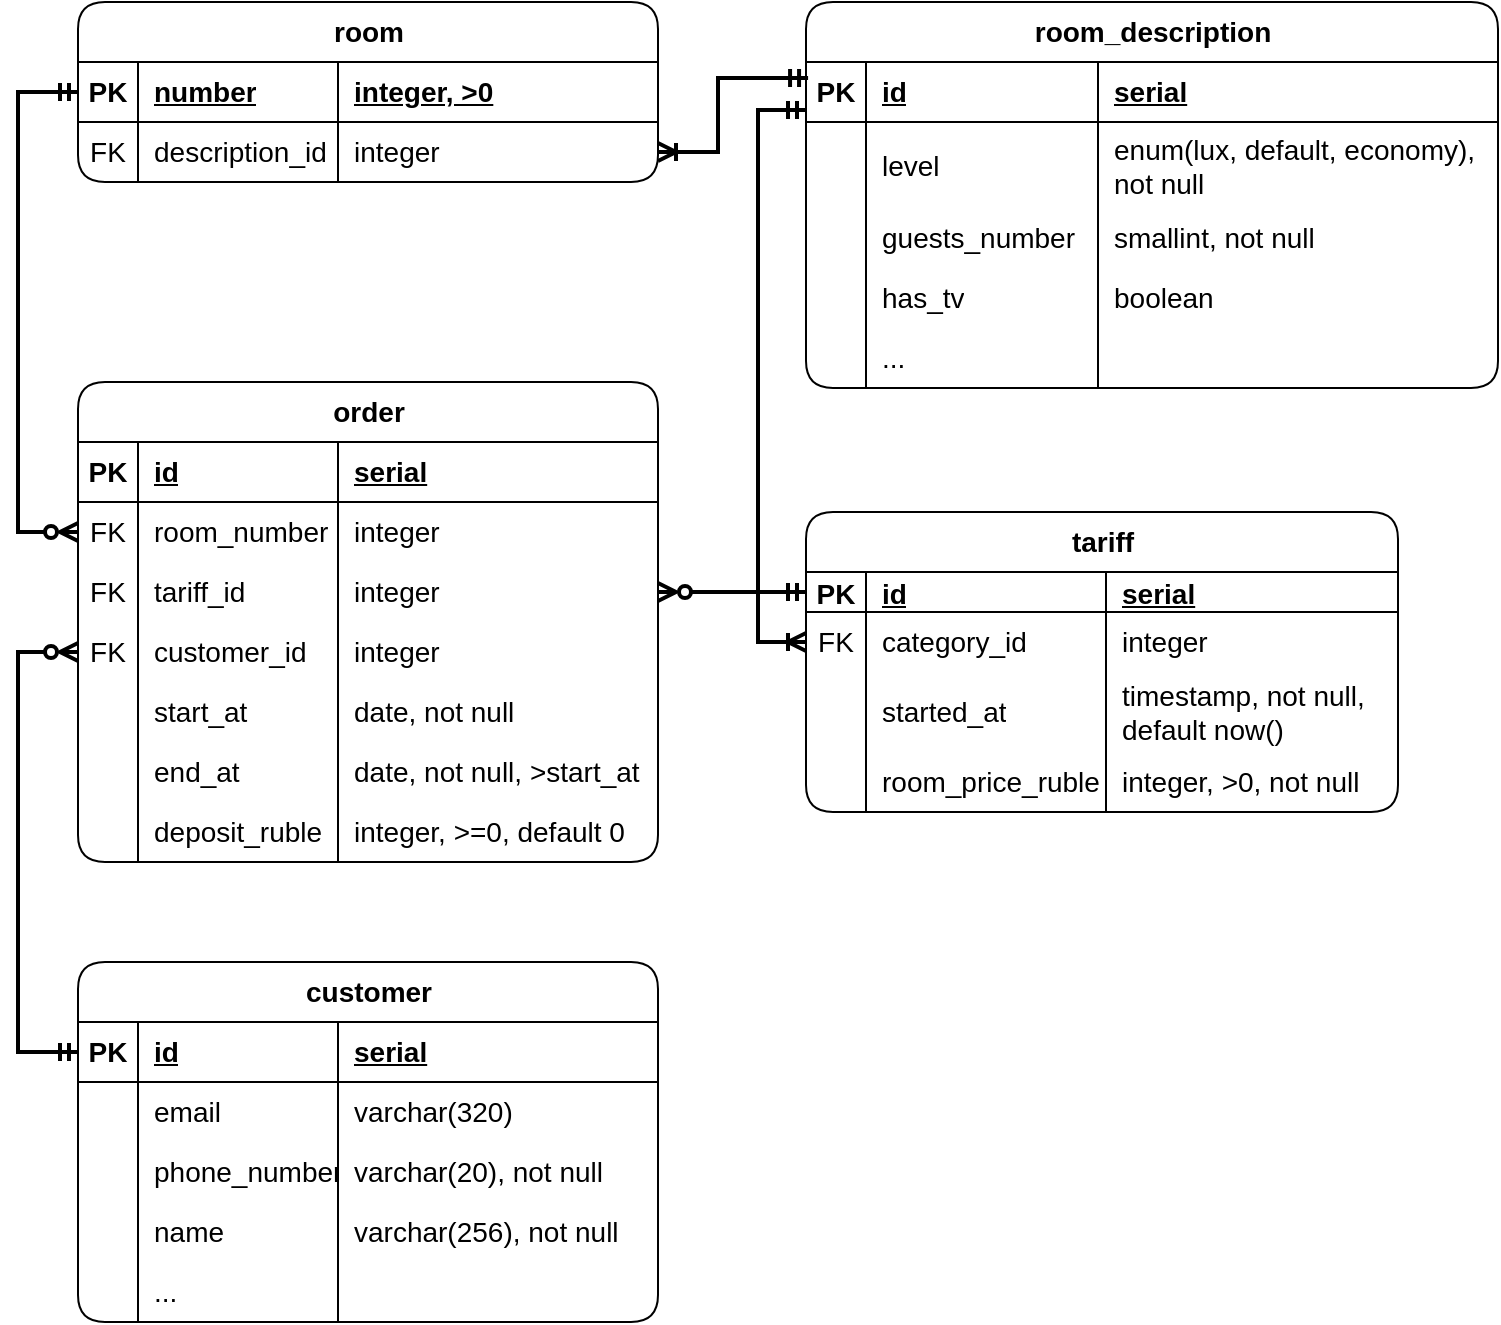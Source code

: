 <mxfile version="21.2.3" type="device">
  <diagram name="Page-1" id="2YBvvXClWsGukQMizWep">
    <mxGraphModel dx="1360" dy="791" grid="1" gridSize="10" guides="1" tooltips="1" connect="1" arrows="1" fold="1" page="1" pageScale="1" pageWidth="827" pageHeight="1169" math="0" shadow="0">
      <root>
        <mxCell id="0" />
        <mxCell id="1" parent="0" />
        <mxCell id="B-NrYDjd549KgPijszgS-21" value="room" style="shape=table;startSize=30;container=1;collapsible=1;childLayout=tableLayout;fixedRows=1;rowLines=0;fontStyle=1;align=center;resizeLast=1;html=1;rounded=1;fontSize=14;" parent="1" vertex="1">
          <mxGeometry x="50" y="27" width="290" height="90" as="geometry" />
        </mxCell>
        <mxCell id="B-NrYDjd549KgPijszgS-22" value="" style="shape=tableRow;horizontal=0;startSize=0;swimlaneHead=0;swimlaneBody=0;fillColor=none;collapsible=0;dropTarget=0;points=[[0,0.5],[1,0.5]];portConstraint=eastwest;top=0;left=0;right=0;bottom=1;fontSize=14;" parent="B-NrYDjd549KgPijszgS-21" vertex="1">
          <mxGeometry y="30" width="290" height="30" as="geometry" />
        </mxCell>
        <mxCell id="B-NrYDjd549KgPijszgS-23" value="PK" style="shape=partialRectangle;connectable=0;fillColor=none;top=0;left=0;bottom=0;right=0;fontStyle=1;overflow=hidden;whiteSpace=wrap;html=1;fontSize=14;" parent="B-NrYDjd549KgPijszgS-22" vertex="1">
          <mxGeometry width="30" height="30" as="geometry">
            <mxRectangle width="30" height="30" as="alternateBounds" />
          </mxGeometry>
        </mxCell>
        <mxCell id="B-NrYDjd549KgPijszgS-24" value="number" style="shape=partialRectangle;connectable=0;fillColor=none;top=0;left=0;bottom=0;right=0;align=left;spacingLeft=6;fontStyle=5;overflow=hidden;whiteSpace=wrap;html=1;fontSize=14;" parent="B-NrYDjd549KgPijszgS-22" vertex="1">
          <mxGeometry x="30" width="100" height="30" as="geometry">
            <mxRectangle width="100" height="30" as="alternateBounds" />
          </mxGeometry>
        </mxCell>
        <mxCell id="B-NrYDjd549KgPijszgS-34" value="integer, &amp;gt;0" style="shape=partialRectangle;connectable=0;fillColor=none;top=0;left=0;bottom=0;right=0;align=left;spacingLeft=6;fontStyle=5;overflow=hidden;whiteSpace=wrap;html=1;fontSize=14;" parent="B-NrYDjd549KgPijszgS-22" vertex="1">
          <mxGeometry x="130" width="160" height="30" as="geometry">
            <mxRectangle width="160" height="30" as="alternateBounds" />
          </mxGeometry>
        </mxCell>
        <mxCell id="B-NrYDjd549KgPijszgS-25" value="" style="shape=tableRow;horizontal=0;startSize=0;swimlaneHead=0;swimlaneBody=0;fillColor=none;collapsible=0;dropTarget=0;points=[[0,0.5],[1,0.5]];portConstraint=eastwest;top=0;left=0;right=0;bottom=0;fontSize=14;" parent="B-NrYDjd549KgPijszgS-21" vertex="1">
          <mxGeometry y="60" width="290" height="30" as="geometry" />
        </mxCell>
        <mxCell id="B-NrYDjd549KgPijszgS-26" value="FK" style="shape=partialRectangle;connectable=0;fillColor=none;top=0;left=0;bottom=0;right=0;editable=1;overflow=hidden;whiteSpace=wrap;html=1;fontSize=14;" parent="B-NrYDjd549KgPijszgS-25" vertex="1">
          <mxGeometry width="30" height="30" as="geometry">
            <mxRectangle width="30" height="30" as="alternateBounds" />
          </mxGeometry>
        </mxCell>
        <mxCell id="B-NrYDjd549KgPijszgS-27" value="description_id" style="shape=partialRectangle;connectable=0;fillColor=none;top=0;left=0;bottom=0;right=0;align=left;spacingLeft=6;overflow=hidden;whiteSpace=wrap;html=1;fontSize=14;" parent="B-NrYDjd549KgPijszgS-25" vertex="1">
          <mxGeometry x="30" width="100" height="30" as="geometry">
            <mxRectangle width="100" height="30" as="alternateBounds" />
          </mxGeometry>
        </mxCell>
        <mxCell id="B-NrYDjd549KgPijszgS-35" value="integer" style="shape=partialRectangle;connectable=0;fillColor=none;top=0;left=0;bottom=0;right=0;align=left;spacingLeft=6;overflow=hidden;whiteSpace=wrap;html=1;fontSize=14;" parent="B-NrYDjd549KgPijszgS-25" vertex="1">
          <mxGeometry x="130" width="160" height="30" as="geometry">
            <mxRectangle width="160" height="30" as="alternateBounds" />
          </mxGeometry>
        </mxCell>
        <mxCell id="B-NrYDjd549KgPijszgS-38" value="room_description" style="shape=table;startSize=30;container=1;collapsible=1;childLayout=tableLayout;fixedRows=1;rowLines=0;fontStyle=1;align=center;resizeLast=1;html=1;rounded=1;fontSize=14;" parent="1" vertex="1">
          <mxGeometry x="414" y="27" width="346" height="193" as="geometry" />
        </mxCell>
        <mxCell id="B-NrYDjd549KgPijszgS-39" value="" style="shape=tableRow;horizontal=0;startSize=0;swimlaneHead=0;swimlaneBody=0;fillColor=none;collapsible=0;dropTarget=0;points=[[0,0.5],[1,0.5]];portConstraint=eastwest;top=0;left=0;right=0;bottom=1;fontSize=14;" parent="B-NrYDjd549KgPijszgS-38" vertex="1">
          <mxGeometry y="30" width="346" height="30" as="geometry" />
        </mxCell>
        <mxCell id="B-NrYDjd549KgPijszgS-40" value="PK" style="shape=partialRectangle;connectable=0;fillColor=none;top=0;left=0;bottom=0;right=0;fontStyle=1;overflow=hidden;whiteSpace=wrap;html=1;fontSize=14;" parent="B-NrYDjd549KgPijszgS-39" vertex="1">
          <mxGeometry width="30" height="30" as="geometry">
            <mxRectangle width="30" height="30" as="alternateBounds" />
          </mxGeometry>
        </mxCell>
        <mxCell id="B-NrYDjd549KgPijszgS-41" value="id" style="shape=partialRectangle;connectable=0;fillColor=none;top=0;left=0;bottom=0;right=0;align=left;spacingLeft=6;fontStyle=5;overflow=hidden;whiteSpace=wrap;html=1;fontSize=14;" parent="B-NrYDjd549KgPijszgS-39" vertex="1">
          <mxGeometry x="30" width="116" height="30" as="geometry">
            <mxRectangle width="116" height="30" as="alternateBounds" />
          </mxGeometry>
        </mxCell>
        <mxCell id="B-NrYDjd549KgPijszgS-42" value="serial" style="shape=partialRectangle;connectable=0;fillColor=none;top=0;left=0;bottom=0;right=0;align=left;spacingLeft=6;fontStyle=5;overflow=hidden;whiteSpace=wrap;html=1;fontSize=14;" parent="B-NrYDjd549KgPijszgS-39" vertex="1">
          <mxGeometry x="146" width="200" height="30" as="geometry">
            <mxRectangle width="200" height="30" as="alternateBounds" />
          </mxGeometry>
        </mxCell>
        <mxCell id="B-NrYDjd549KgPijszgS-43" value="" style="shape=tableRow;horizontal=0;startSize=0;swimlaneHead=0;swimlaneBody=0;fillColor=none;collapsible=0;dropTarget=0;points=[[0,0.5],[1,0.5]];portConstraint=eastwest;top=0;left=0;right=0;bottom=0;fontSize=14;" parent="B-NrYDjd549KgPijszgS-38" vertex="1">
          <mxGeometry y="60" width="346" height="43" as="geometry" />
        </mxCell>
        <mxCell id="B-NrYDjd549KgPijszgS-44" value="" style="shape=partialRectangle;connectable=0;fillColor=none;top=0;left=0;bottom=0;right=0;editable=1;overflow=hidden;whiteSpace=wrap;html=1;fontSize=14;" parent="B-NrYDjd549KgPijszgS-43" vertex="1">
          <mxGeometry width="30" height="43" as="geometry">
            <mxRectangle width="30" height="43" as="alternateBounds" />
          </mxGeometry>
        </mxCell>
        <mxCell id="B-NrYDjd549KgPijszgS-45" value="level" style="shape=partialRectangle;connectable=0;fillColor=none;top=0;left=0;bottom=0;right=0;align=left;spacingLeft=6;overflow=hidden;whiteSpace=wrap;html=1;fontSize=14;" parent="B-NrYDjd549KgPijszgS-43" vertex="1">
          <mxGeometry x="30" width="116" height="43" as="geometry">
            <mxRectangle width="116" height="43" as="alternateBounds" />
          </mxGeometry>
        </mxCell>
        <mxCell id="B-NrYDjd549KgPijszgS-46" value="enum(lux, default, economy), &lt;br&gt;not null" style="shape=partialRectangle;connectable=0;fillColor=none;top=0;left=0;bottom=0;right=0;align=left;spacingLeft=6;overflow=hidden;whiteSpace=wrap;html=1;fontSize=14;" parent="B-NrYDjd549KgPijszgS-43" vertex="1">
          <mxGeometry x="146" width="200" height="43" as="geometry">
            <mxRectangle width="200" height="43" as="alternateBounds" />
          </mxGeometry>
        </mxCell>
        <mxCell id="B-NrYDjd549KgPijszgS-47" value="" style="shape=tableRow;horizontal=0;startSize=0;swimlaneHead=0;swimlaneBody=0;fillColor=none;collapsible=0;dropTarget=0;points=[[0,0.5],[1,0.5]];portConstraint=eastwest;top=0;left=0;right=0;bottom=0;fontSize=14;" parent="B-NrYDjd549KgPijszgS-38" vertex="1">
          <mxGeometry y="103" width="346" height="30" as="geometry" />
        </mxCell>
        <mxCell id="B-NrYDjd549KgPijszgS-48" value="" style="shape=partialRectangle;connectable=0;fillColor=none;top=0;left=0;bottom=0;right=0;editable=1;overflow=hidden;whiteSpace=wrap;html=1;fontSize=14;" parent="B-NrYDjd549KgPijszgS-47" vertex="1">
          <mxGeometry width="30" height="30" as="geometry">
            <mxRectangle width="30" height="30" as="alternateBounds" />
          </mxGeometry>
        </mxCell>
        <mxCell id="B-NrYDjd549KgPijszgS-49" value="guests_number" style="shape=partialRectangle;connectable=0;fillColor=none;top=0;left=0;bottom=0;right=0;align=left;spacingLeft=6;overflow=hidden;whiteSpace=wrap;html=1;fontSize=14;" parent="B-NrYDjd549KgPijszgS-47" vertex="1">
          <mxGeometry x="30" width="116" height="30" as="geometry">
            <mxRectangle width="116" height="30" as="alternateBounds" />
          </mxGeometry>
        </mxCell>
        <mxCell id="B-NrYDjd549KgPijszgS-50" value="smallint, not null" style="shape=partialRectangle;connectable=0;fillColor=none;top=0;left=0;bottom=0;right=0;align=left;spacingLeft=6;overflow=hidden;whiteSpace=wrap;html=1;fontSize=14;" parent="B-NrYDjd549KgPijszgS-47" vertex="1">
          <mxGeometry x="146" width="200" height="30" as="geometry">
            <mxRectangle width="200" height="30" as="alternateBounds" />
          </mxGeometry>
        </mxCell>
        <mxCell id="B-NrYDjd549KgPijszgS-128" style="shape=tableRow;horizontal=0;startSize=0;swimlaneHead=0;swimlaneBody=0;fillColor=none;collapsible=0;dropTarget=0;points=[[0,0.5],[1,0.5]];portConstraint=eastwest;top=0;left=0;right=0;bottom=0;fontSize=14;" parent="B-NrYDjd549KgPijszgS-38" vertex="1">
          <mxGeometry y="133" width="346" height="30" as="geometry" />
        </mxCell>
        <mxCell id="B-NrYDjd549KgPijszgS-129" style="shape=partialRectangle;connectable=0;fillColor=none;top=0;left=0;bottom=0;right=0;editable=1;overflow=hidden;whiteSpace=wrap;html=1;fontSize=14;" parent="B-NrYDjd549KgPijszgS-128" vertex="1">
          <mxGeometry width="30" height="30" as="geometry">
            <mxRectangle width="30" height="30" as="alternateBounds" />
          </mxGeometry>
        </mxCell>
        <mxCell id="B-NrYDjd549KgPijszgS-130" value="has_tv" style="shape=partialRectangle;connectable=0;fillColor=none;top=0;left=0;bottom=0;right=0;align=left;spacingLeft=6;overflow=hidden;whiteSpace=wrap;html=1;fontSize=14;" parent="B-NrYDjd549KgPijszgS-128" vertex="1">
          <mxGeometry x="30" width="116" height="30" as="geometry">
            <mxRectangle width="116" height="30" as="alternateBounds" />
          </mxGeometry>
        </mxCell>
        <mxCell id="B-NrYDjd549KgPijszgS-131" value="boolean" style="shape=partialRectangle;connectable=0;fillColor=none;top=0;left=0;bottom=0;right=0;align=left;spacingLeft=6;overflow=hidden;whiteSpace=wrap;html=1;fontSize=14;" parent="B-NrYDjd549KgPijszgS-128" vertex="1">
          <mxGeometry x="146" width="200" height="30" as="geometry">
            <mxRectangle width="200" height="30" as="alternateBounds" />
          </mxGeometry>
        </mxCell>
        <mxCell id="B-NrYDjd549KgPijszgS-136" style="shape=tableRow;horizontal=0;startSize=0;swimlaneHead=0;swimlaneBody=0;fillColor=none;collapsible=0;dropTarget=0;points=[[0,0.5],[1,0.5]];portConstraint=eastwest;top=0;left=0;right=0;bottom=0;fontSize=14;" parent="B-NrYDjd549KgPijszgS-38" vertex="1">
          <mxGeometry y="163" width="346" height="30" as="geometry" />
        </mxCell>
        <mxCell id="B-NrYDjd549KgPijszgS-137" style="shape=partialRectangle;connectable=0;fillColor=none;top=0;left=0;bottom=0;right=0;editable=1;overflow=hidden;whiteSpace=wrap;html=1;fontSize=14;" parent="B-NrYDjd549KgPijszgS-136" vertex="1">
          <mxGeometry width="30" height="30" as="geometry">
            <mxRectangle width="30" height="30" as="alternateBounds" />
          </mxGeometry>
        </mxCell>
        <mxCell id="B-NrYDjd549KgPijszgS-138" value="..." style="shape=partialRectangle;connectable=0;fillColor=none;top=0;left=0;bottom=0;right=0;align=left;spacingLeft=6;overflow=hidden;whiteSpace=wrap;html=1;fontSize=14;" parent="B-NrYDjd549KgPijszgS-136" vertex="1">
          <mxGeometry x="30" width="116" height="30" as="geometry">
            <mxRectangle width="116" height="30" as="alternateBounds" />
          </mxGeometry>
        </mxCell>
        <mxCell id="B-NrYDjd549KgPijszgS-139" style="shape=partialRectangle;connectable=0;fillColor=none;top=0;left=0;bottom=0;right=0;align=left;spacingLeft=6;overflow=hidden;whiteSpace=wrap;html=1;fontSize=14;" parent="B-NrYDjd549KgPijszgS-136" vertex="1">
          <mxGeometry x="146" width="200" height="30" as="geometry">
            <mxRectangle width="200" height="30" as="alternateBounds" />
          </mxGeometry>
        </mxCell>
        <mxCell id="B-NrYDjd549KgPijszgS-55" value="order" style="shape=table;startSize=30;container=1;collapsible=1;childLayout=tableLayout;fixedRows=1;rowLines=0;fontStyle=1;align=center;resizeLast=1;html=1;rounded=1;fontSize=14;" parent="1" vertex="1">
          <mxGeometry x="50" y="217" width="290" height="240" as="geometry" />
        </mxCell>
        <mxCell id="B-NrYDjd549KgPijszgS-56" value="" style="shape=tableRow;horizontal=0;startSize=0;swimlaneHead=0;swimlaneBody=0;fillColor=none;collapsible=0;dropTarget=0;points=[[0,0.5],[1,0.5]];portConstraint=eastwest;top=0;left=0;right=0;bottom=1;fontSize=14;" parent="B-NrYDjd549KgPijszgS-55" vertex="1">
          <mxGeometry y="30" width="290" height="30" as="geometry" />
        </mxCell>
        <mxCell id="B-NrYDjd549KgPijszgS-57" value="PK" style="shape=partialRectangle;connectable=0;fillColor=none;top=0;left=0;bottom=0;right=0;fontStyle=1;overflow=hidden;whiteSpace=wrap;html=1;fontSize=14;" parent="B-NrYDjd549KgPijszgS-56" vertex="1">
          <mxGeometry width="30" height="30" as="geometry">
            <mxRectangle width="30" height="30" as="alternateBounds" />
          </mxGeometry>
        </mxCell>
        <mxCell id="B-NrYDjd549KgPijszgS-58" value="id" style="shape=partialRectangle;connectable=0;fillColor=none;top=0;left=0;bottom=0;right=0;align=left;spacingLeft=6;fontStyle=5;overflow=hidden;whiteSpace=wrap;html=1;fontSize=14;" parent="B-NrYDjd549KgPijszgS-56" vertex="1">
          <mxGeometry x="30" width="100" height="30" as="geometry">
            <mxRectangle width="100" height="30" as="alternateBounds" />
          </mxGeometry>
        </mxCell>
        <mxCell id="B-NrYDjd549KgPijszgS-59" value="serial" style="shape=partialRectangle;connectable=0;fillColor=none;top=0;left=0;bottom=0;right=0;align=left;spacingLeft=6;fontStyle=5;overflow=hidden;whiteSpace=wrap;html=1;fontSize=14;" parent="B-NrYDjd549KgPijszgS-56" vertex="1">
          <mxGeometry x="130" width="160" height="30" as="geometry">
            <mxRectangle width="160" height="30" as="alternateBounds" />
          </mxGeometry>
        </mxCell>
        <mxCell id="B-NrYDjd549KgPijszgS-60" value="" style="shape=tableRow;horizontal=0;startSize=0;swimlaneHead=0;swimlaneBody=0;fillColor=none;collapsible=0;dropTarget=0;points=[[0,0.5],[1,0.5]];portConstraint=eastwest;top=0;left=0;right=0;bottom=0;fontSize=14;" parent="B-NrYDjd549KgPijszgS-55" vertex="1">
          <mxGeometry y="60" width="290" height="30" as="geometry" />
        </mxCell>
        <mxCell id="B-NrYDjd549KgPijszgS-61" value="FK" style="shape=partialRectangle;connectable=0;fillColor=none;top=0;left=0;bottom=0;right=0;editable=1;overflow=hidden;whiteSpace=wrap;html=1;fontSize=14;" parent="B-NrYDjd549KgPijszgS-60" vertex="1">
          <mxGeometry width="30" height="30" as="geometry">
            <mxRectangle width="30" height="30" as="alternateBounds" />
          </mxGeometry>
        </mxCell>
        <mxCell id="B-NrYDjd549KgPijszgS-62" value="room_number" style="shape=partialRectangle;connectable=0;fillColor=none;top=0;left=0;bottom=0;right=0;align=left;spacingLeft=6;overflow=hidden;whiteSpace=wrap;html=1;fontSize=14;" parent="B-NrYDjd549KgPijszgS-60" vertex="1">
          <mxGeometry x="30" width="100" height="30" as="geometry">
            <mxRectangle width="100" height="30" as="alternateBounds" />
          </mxGeometry>
        </mxCell>
        <mxCell id="B-NrYDjd549KgPijszgS-63" value="integer" style="shape=partialRectangle;connectable=0;fillColor=none;top=0;left=0;bottom=0;right=0;align=left;spacingLeft=6;overflow=hidden;whiteSpace=wrap;html=1;fontSize=14;" parent="B-NrYDjd549KgPijszgS-60" vertex="1">
          <mxGeometry x="130" width="160" height="30" as="geometry">
            <mxRectangle width="160" height="30" as="alternateBounds" />
          </mxGeometry>
        </mxCell>
        <mxCell id="B-NrYDjd549KgPijszgS-64" value="" style="shape=tableRow;horizontal=0;startSize=0;swimlaneHead=0;swimlaneBody=0;fillColor=none;collapsible=0;dropTarget=0;points=[[0,0.5],[1,0.5]];portConstraint=eastwest;top=0;left=0;right=0;bottom=0;fontSize=14;" parent="B-NrYDjd549KgPijszgS-55" vertex="1">
          <mxGeometry y="90" width="290" height="30" as="geometry" />
        </mxCell>
        <mxCell id="B-NrYDjd549KgPijszgS-65" value="FK" style="shape=partialRectangle;connectable=0;fillColor=none;top=0;left=0;bottom=0;right=0;editable=1;overflow=hidden;whiteSpace=wrap;html=1;fontSize=14;" parent="B-NrYDjd549KgPijszgS-64" vertex="1">
          <mxGeometry width="30" height="30" as="geometry">
            <mxRectangle width="30" height="30" as="alternateBounds" />
          </mxGeometry>
        </mxCell>
        <mxCell id="B-NrYDjd549KgPijszgS-66" value="tariff_id" style="shape=partialRectangle;connectable=0;fillColor=none;top=0;left=0;bottom=0;right=0;align=left;spacingLeft=6;overflow=hidden;whiteSpace=wrap;html=1;fontSize=14;" parent="B-NrYDjd549KgPijszgS-64" vertex="1">
          <mxGeometry x="30" width="100" height="30" as="geometry">
            <mxRectangle width="100" height="30" as="alternateBounds" />
          </mxGeometry>
        </mxCell>
        <mxCell id="B-NrYDjd549KgPijszgS-67" value="integer" style="shape=partialRectangle;connectable=0;fillColor=none;top=0;left=0;bottom=0;right=0;align=left;spacingLeft=6;overflow=hidden;whiteSpace=wrap;html=1;fontSize=14;" parent="B-NrYDjd549KgPijszgS-64" vertex="1">
          <mxGeometry x="130" width="160" height="30" as="geometry">
            <mxRectangle width="160" height="30" as="alternateBounds" />
          </mxGeometry>
        </mxCell>
        <mxCell id="B-NrYDjd549KgPijszgS-68" value="" style="shape=tableRow;horizontal=0;startSize=0;swimlaneHead=0;swimlaneBody=0;fillColor=none;collapsible=0;dropTarget=0;points=[[0,0.5],[1,0.5]];portConstraint=eastwest;top=0;left=0;right=0;bottom=0;fontSize=14;" parent="B-NrYDjd549KgPijszgS-55" vertex="1">
          <mxGeometry y="120" width="290" height="30" as="geometry" />
        </mxCell>
        <mxCell id="B-NrYDjd549KgPijszgS-69" value="FK" style="shape=partialRectangle;connectable=0;fillColor=none;top=0;left=0;bottom=0;right=0;editable=1;overflow=hidden;whiteSpace=wrap;html=1;fontSize=14;" parent="B-NrYDjd549KgPijszgS-68" vertex="1">
          <mxGeometry width="30" height="30" as="geometry">
            <mxRectangle width="30" height="30" as="alternateBounds" />
          </mxGeometry>
        </mxCell>
        <mxCell id="B-NrYDjd549KgPijszgS-70" value="customer_id" style="shape=partialRectangle;connectable=0;fillColor=none;top=0;left=0;bottom=0;right=0;align=left;spacingLeft=6;overflow=hidden;whiteSpace=wrap;html=1;fontSize=14;" parent="B-NrYDjd549KgPijszgS-68" vertex="1">
          <mxGeometry x="30" width="100" height="30" as="geometry">
            <mxRectangle width="100" height="30" as="alternateBounds" />
          </mxGeometry>
        </mxCell>
        <mxCell id="B-NrYDjd549KgPijszgS-71" value="integer" style="shape=partialRectangle;connectable=0;fillColor=none;top=0;left=0;bottom=0;right=0;align=left;spacingLeft=6;overflow=hidden;whiteSpace=wrap;html=1;fontSize=14;" parent="B-NrYDjd549KgPijszgS-68" vertex="1">
          <mxGeometry x="130" width="160" height="30" as="geometry">
            <mxRectangle width="160" height="30" as="alternateBounds" />
          </mxGeometry>
        </mxCell>
        <mxCell id="B-NrYDjd549KgPijszgS-115" style="shape=tableRow;horizontal=0;startSize=0;swimlaneHead=0;swimlaneBody=0;fillColor=none;collapsible=0;dropTarget=0;points=[[0,0.5],[1,0.5]];portConstraint=eastwest;top=0;left=0;right=0;bottom=0;fontSize=14;" parent="B-NrYDjd549KgPijszgS-55" vertex="1">
          <mxGeometry y="150" width="290" height="30" as="geometry" />
        </mxCell>
        <mxCell id="B-NrYDjd549KgPijszgS-116" style="shape=partialRectangle;connectable=0;fillColor=none;top=0;left=0;bottom=0;right=0;editable=1;overflow=hidden;whiteSpace=wrap;html=1;fontSize=14;" parent="B-NrYDjd549KgPijszgS-115" vertex="1">
          <mxGeometry width="30" height="30" as="geometry">
            <mxRectangle width="30" height="30" as="alternateBounds" />
          </mxGeometry>
        </mxCell>
        <mxCell id="B-NrYDjd549KgPijszgS-117" value="start_at" style="shape=partialRectangle;connectable=0;fillColor=none;top=0;left=0;bottom=0;right=0;align=left;spacingLeft=6;overflow=hidden;whiteSpace=wrap;html=1;fontSize=14;" parent="B-NrYDjd549KgPijszgS-115" vertex="1">
          <mxGeometry x="30" width="100" height="30" as="geometry">
            <mxRectangle width="100" height="30" as="alternateBounds" />
          </mxGeometry>
        </mxCell>
        <mxCell id="B-NrYDjd549KgPijszgS-118" value="date, not null" style="shape=partialRectangle;connectable=0;fillColor=none;top=0;left=0;bottom=0;right=0;align=left;spacingLeft=6;overflow=hidden;whiteSpace=wrap;html=1;fontSize=14;" parent="B-NrYDjd549KgPijszgS-115" vertex="1">
          <mxGeometry x="130" width="160" height="30" as="geometry">
            <mxRectangle width="160" height="30" as="alternateBounds" />
          </mxGeometry>
        </mxCell>
        <mxCell id="B-NrYDjd549KgPijszgS-119" style="shape=tableRow;horizontal=0;startSize=0;swimlaneHead=0;swimlaneBody=0;fillColor=none;collapsible=0;dropTarget=0;points=[[0,0.5],[1,0.5]];portConstraint=eastwest;top=0;left=0;right=0;bottom=0;fontSize=14;" parent="B-NrYDjd549KgPijszgS-55" vertex="1">
          <mxGeometry y="180" width="290" height="30" as="geometry" />
        </mxCell>
        <mxCell id="B-NrYDjd549KgPijszgS-120" style="shape=partialRectangle;connectable=0;fillColor=none;top=0;left=0;bottom=0;right=0;editable=1;overflow=hidden;whiteSpace=wrap;html=1;fontSize=14;" parent="B-NrYDjd549KgPijszgS-119" vertex="1">
          <mxGeometry width="30" height="30" as="geometry">
            <mxRectangle width="30" height="30" as="alternateBounds" />
          </mxGeometry>
        </mxCell>
        <mxCell id="B-NrYDjd549KgPijszgS-121" value="end_at" style="shape=partialRectangle;connectable=0;fillColor=none;top=0;left=0;bottom=0;right=0;align=left;spacingLeft=6;overflow=hidden;whiteSpace=wrap;html=1;fontSize=14;" parent="B-NrYDjd549KgPijszgS-119" vertex="1">
          <mxGeometry x="30" width="100" height="30" as="geometry">
            <mxRectangle width="100" height="30" as="alternateBounds" />
          </mxGeometry>
        </mxCell>
        <mxCell id="B-NrYDjd549KgPijszgS-122" value="date, not null, &amp;gt;start_at" style="shape=partialRectangle;connectable=0;fillColor=none;top=0;left=0;bottom=0;right=0;align=left;spacingLeft=6;overflow=hidden;whiteSpace=wrap;html=1;fontSize=14;" parent="B-NrYDjd549KgPijszgS-119" vertex="1">
          <mxGeometry x="130" width="160" height="30" as="geometry">
            <mxRectangle width="160" height="30" as="alternateBounds" />
          </mxGeometry>
        </mxCell>
        <mxCell id="B-NrYDjd549KgPijszgS-124" style="shape=tableRow;horizontal=0;startSize=0;swimlaneHead=0;swimlaneBody=0;fillColor=none;collapsible=0;dropTarget=0;points=[[0,0.5],[1,0.5]];portConstraint=eastwest;top=0;left=0;right=0;bottom=0;fontSize=14;" parent="B-NrYDjd549KgPijszgS-55" vertex="1">
          <mxGeometry y="210" width="290" height="30" as="geometry" />
        </mxCell>
        <mxCell id="B-NrYDjd549KgPijszgS-125" style="shape=partialRectangle;connectable=0;fillColor=none;top=0;left=0;bottom=0;right=0;editable=1;overflow=hidden;whiteSpace=wrap;html=1;fontSize=14;" parent="B-NrYDjd549KgPijszgS-124" vertex="1">
          <mxGeometry width="30" height="30" as="geometry">
            <mxRectangle width="30" height="30" as="alternateBounds" />
          </mxGeometry>
        </mxCell>
        <mxCell id="B-NrYDjd549KgPijszgS-126" value="deposit_ruble" style="shape=partialRectangle;connectable=0;fillColor=none;top=0;left=0;bottom=0;right=0;align=left;spacingLeft=6;overflow=hidden;whiteSpace=wrap;html=1;fontSize=14;" parent="B-NrYDjd549KgPijszgS-124" vertex="1">
          <mxGeometry x="30" width="100" height="30" as="geometry">
            <mxRectangle width="100" height="30" as="alternateBounds" />
          </mxGeometry>
        </mxCell>
        <mxCell id="B-NrYDjd549KgPijszgS-127" value="integer, &amp;gt;=0, default 0" style="shape=partialRectangle;connectable=0;fillColor=none;top=0;left=0;bottom=0;right=0;align=left;spacingLeft=6;overflow=hidden;whiteSpace=wrap;html=1;fontSize=14;" parent="B-NrYDjd549KgPijszgS-124" vertex="1">
          <mxGeometry x="130" width="160" height="30" as="geometry">
            <mxRectangle width="160" height="30" as="alternateBounds" />
          </mxGeometry>
        </mxCell>
        <mxCell id="B-NrYDjd549KgPijszgS-72" value="tariff" style="shape=table;startSize=30;container=1;collapsible=1;childLayout=tableLayout;fixedRows=1;rowLines=0;fontStyle=1;align=center;resizeLast=1;html=1;rounded=1;fontSize=14;" parent="1" vertex="1">
          <mxGeometry x="414" y="282" width="296" height="150" as="geometry" />
        </mxCell>
        <mxCell id="B-NrYDjd549KgPijszgS-73" value="" style="shape=tableRow;horizontal=0;startSize=0;swimlaneHead=0;swimlaneBody=0;fillColor=none;collapsible=0;dropTarget=0;points=[[0,0.5],[1,0.5]];portConstraint=eastwest;top=0;left=0;right=0;bottom=1;fontSize=14;" parent="B-NrYDjd549KgPijszgS-72" vertex="1">
          <mxGeometry y="30" width="296" height="20" as="geometry" />
        </mxCell>
        <mxCell id="B-NrYDjd549KgPijszgS-74" value="PK" style="shape=partialRectangle;connectable=0;fillColor=none;top=0;left=0;bottom=0;right=0;fontStyle=1;overflow=hidden;whiteSpace=wrap;html=1;fontSize=14;" parent="B-NrYDjd549KgPijszgS-73" vertex="1">
          <mxGeometry width="30" height="20" as="geometry">
            <mxRectangle width="30" height="20" as="alternateBounds" />
          </mxGeometry>
        </mxCell>
        <mxCell id="B-NrYDjd549KgPijszgS-75" value="id" style="shape=partialRectangle;connectable=0;fillColor=none;top=0;left=0;bottom=0;right=0;align=left;spacingLeft=6;fontStyle=5;overflow=hidden;whiteSpace=wrap;html=1;fontSize=14;" parent="B-NrYDjd549KgPijszgS-73" vertex="1">
          <mxGeometry x="30" width="120" height="20" as="geometry">
            <mxRectangle width="120" height="20" as="alternateBounds" />
          </mxGeometry>
        </mxCell>
        <mxCell id="B-NrYDjd549KgPijszgS-76" value="serial" style="shape=partialRectangle;connectable=0;fillColor=none;top=0;left=0;bottom=0;right=0;align=left;spacingLeft=6;fontStyle=5;overflow=hidden;whiteSpace=wrap;html=1;fontSize=14;" parent="B-NrYDjd549KgPijszgS-73" vertex="1">
          <mxGeometry x="150" width="146" height="20" as="geometry">
            <mxRectangle width="146" height="20" as="alternateBounds" />
          </mxGeometry>
        </mxCell>
        <mxCell id="B-NrYDjd549KgPijszgS-77" value="" style="shape=tableRow;horizontal=0;startSize=0;swimlaneHead=0;swimlaneBody=0;fillColor=none;collapsible=0;dropTarget=0;points=[[0,0.5],[1,0.5]];portConstraint=eastwest;top=0;left=0;right=0;bottom=0;fontSize=14;" parent="B-NrYDjd549KgPijszgS-72" vertex="1">
          <mxGeometry y="50" width="296" height="30" as="geometry" />
        </mxCell>
        <mxCell id="B-NrYDjd549KgPijszgS-78" value="FK" style="shape=partialRectangle;connectable=0;fillColor=none;top=0;left=0;bottom=0;right=0;editable=1;overflow=hidden;whiteSpace=wrap;html=1;fontSize=14;" parent="B-NrYDjd549KgPijszgS-77" vertex="1">
          <mxGeometry width="30" height="30" as="geometry">
            <mxRectangle width="30" height="30" as="alternateBounds" />
          </mxGeometry>
        </mxCell>
        <mxCell id="B-NrYDjd549KgPijszgS-79" value="category_id" style="shape=partialRectangle;connectable=0;fillColor=none;top=0;left=0;bottom=0;right=0;align=left;spacingLeft=6;overflow=hidden;whiteSpace=wrap;html=1;fontSize=14;" parent="B-NrYDjd549KgPijszgS-77" vertex="1">
          <mxGeometry x="30" width="120" height="30" as="geometry">
            <mxRectangle width="120" height="30" as="alternateBounds" />
          </mxGeometry>
        </mxCell>
        <mxCell id="B-NrYDjd549KgPijszgS-80" value="integer" style="shape=partialRectangle;connectable=0;fillColor=none;top=0;left=0;bottom=0;right=0;align=left;spacingLeft=6;overflow=hidden;whiteSpace=wrap;html=1;fontSize=14;" parent="B-NrYDjd549KgPijszgS-77" vertex="1">
          <mxGeometry x="150" width="146" height="30" as="geometry">
            <mxRectangle width="146" height="30" as="alternateBounds" />
          </mxGeometry>
        </mxCell>
        <mxCell id="B-NrYDjd549KgPijszgS-81" value="" style="shape=tableRow;horizontal=0;startSize=0;swimlaneHead=0;swimlaneBody=0;fillColor=none;collapsible=0;dropTarget=0;points=[[0,0.5],[1,0.5]];portConstraint=eastwest;top=0;left=0;right=0;bottom=0;fontSize=14;" parent="B-NrYDjd549KgPijszgS-72" vertex="1">
          <mxGeometry y="80" width="296" height="40" as="geometry" />
        </mxCell>
        <mxCell id="B-NrYDjd549KgPijszgS-82" value="" style="shape=partialRectangle;connectable=0;fillColor=none;top=0;left=0;bottom=0;right=0;editable=1;overflow=hidden;whiteSpace=wrap;html=1;fontSize=14;" parent="B-NrYDjd549KgPijszgS-81" vertex="1">
          <mxGeometry width="30" height="40" as="geometry">
            <mxRectangle width="30" height="40" as="alternateBounds" />
          </mxGeometry>
        </mxCell>
        <mxCell id="B-NrYDjd549KgPijszgS-83" value="started_at" style="shape=partialRectangle;connectable=0;fillColor=none;top=0;left=0;bottom=0;right=0;align=left;spacingLeft=6;overflow=hidden;whiteSpace=wrap;html=1;fontSize=14;" parent="B-NrYDjd549KgPijszgS-81" vertex="1">
          <mxGeometry x="30" width="120" height="40" as="geometry">
            <mxRectangle width="120" height="40" as="alternateBounds" />
          </mxGeometry>
        </mxCell>
        <mxCell id="B-NrYDjd549KgPijszgS-84" value="timestamp, not null, default now()" style="shape=partialRectangle;connectable=0;fillColor=none;top=0;left=0;bottom=0;right=0;align=left;spacingLeft=6;overflow=hidden;whiteSpace=wrap;html=1;fontSize=14;" parent="B-NrYDjd549KgPijszgS-81" vertex="1">
          <mxGeometry x="150" width="146" height="40" as="geometry">
            <mxRectangle width="146" height="40" as="alternateBounds" />
          </mxGeometry>
        </mxCell>
        <mxCell id="B-NrYDjd549KgPijszgS-85" value="" style="shape=tableRow;horizontal=0;startSize=0;swimlaneHead=0;swimlaneBody=0;fillColor=none;collapsible=0;dropTarget=0;points=[[0,0.5],[1,0.5]];portConstraint=eastwest;top=0;left=0;right=0;bottom=0;fontSize=14;" parent="B-NrYDjd549KgPijszgS-72" vertex="1">
          <mxGeometry y="120" width="296" height="30" as="geometry" />
        </mxCell>
        <mxCell id="B-NrYDjd549KgPijszgS-86" value="" style="shape=partialRectangle;connectable=0;fillColor=none;top=0;left=0;bottom=0;right=0;editable=1;overflow=hidden;whiteSpace=wrap;html=1;fontSize=14;" parent="B-NrYDjd549KgPijszgS-85" vertex="1">
          <mxGeometry width="30" height="30" as="geometry">
            <mxRectangle width="30" height="30" as="alternateBounds" />
          </mxGeometry>
        </mxCell>
        <mxCell id="B-NrYDjd549KgPijszgS-87" value="room_price_ruble" style="shape=partialRectangle;connectable=0;fillColor=none;top=0;left=0;bottom=0;right=0;align=left;spacingLeft=6;overflow=hidden;whiteSpace=wrap;html=1;fontSize=14;" parent="B-NrYDjd549KgPijszgS-85" vertex="1">
          <mxGeometry x="30" width="120" height="30" as="geometry">
            <mxRectangle width="120" height="30" as="alternateBounds" />
          </mxGeometry>
        </mxCell>
        <mxCell id="B-NrYDjd549KgPijszgS-88" value="integer, &amp;gt;0, not null" style="shape=partialRectangle;connectable=0;fillColor=none;top=0;left=0;bottom=0;right=0;align=left;spacingLeft=6;overflow=hidden;whiteSpace=wrap;html=1;fontSize=14;" parent="B-NrYDjd549KgPijszgS-85" vertex="1">
          <mxGeometry x="150" width="146" height="30" as="geometry">
            <mxRectangle width="146" height="30" as="alternateBounds" />
          </mxGeometry>
        </mxCell>
        <mxCell id="B-NrYDjd549KgPijszgS-89" value="customer" style="shape=table;startSize=30;container=1;collapsible=1;childLayout=tableLayout;fixedRows=1;rowLines=0;fontStyle=1;align=center;resizeLast=1;html=1;rounded=1;fontSize=14;" parent="1" vertex="1">
          <mxGeometry x="50" y="507" width="290" height="180" as="geometry" />
        </mxCell>
        <mxCell id="B-NrYDjd549KgPijszgS-90" value="" style="shape=tableRow;horizontal=0;startSize=0;swimlaneHead=0;swimlaneBody=0;fillColor=none;collapsible=0;dropTarget=0;points=[[0,0.5],[1,0.5]];portConstraint=eastwest;top=0;left=0;right=0;bottom=1;fontSize=14;" parent="B-NrYDjd549KgPijszgS-89" vertex="1">
          <mxGeometry y="30" width="290" height="30" as="geometry" />
        </mxCell>
        <mxCell id="B-NrYDjd549KgPijszgS-91" value="PK" style="shape=partialRectangle;connectable=0;fillColor=none;top=0;left=0;bottom=0;right=0;fontStyle=1;overflow=hidden;whiteSpace=wrap;html=1;fontSize=14;" parent="B-NrYDjd549KgPijszgS-90" vertex="1">
          <mxGeometry width="30" height="30" as="geometry">
            <mxRectangle width="30" height="30" as="alternateBounds" />
          </mxGeometry>
        </mxCell>
        <mxCell id="B-NrYDjd549KgPijszgS-92" value="id" style="shape=partialRectangle;connectable=0;fillColor=none;top=0;left=0;bottom=0;right=0;align=left;spacingLeft=6;fontStyle=5;overflow=hidden;whiteSpace=wrap;html=1;fontSize=14;" parent="B-NrYDjd549KgPijszgS-90" vertex="1">
          <mxGeometry x="30" width="100" height="30" as="geometry">
            <mxRectangle width="100" height="30" as="alternateBounds" />
          </mxGeometry>
        </mxCell>
        <mxCell id="B-NrYDjd549KgPijszgS-93" value="serial" style="shape=partialRectangle;connectable=0;fillColor=none;top=0;left=0;bottom=0;right=0;align=left;spacingLeft=6;fontStyle=5;overflow=hidden;whiteSpace=wrap;html=1;fontSize=14;" parent="B-NrYDjd549KgPijszgS-90" vertex="1">
          <mxGeometry x="130" width="160" height="30" as="geometry">
            <mxRectangle width="160" height="30" as="alternateBounds" />
          </mxGeometry>
        </mxCell>
        <mxCell id="B-NrYDjd549KgPijszgS-94" value="" style="shape=tableRow;horizontal=0;startSize=0;swimlaneHead=0;swimlaneBody=0;fillColor=none;collapsible=0;dropTarget=0;points=[[0,0.5],[1,0.5]];portConstraint=eastwest;top=0;left=0;right=0;bottom=0;fontSize=14;" parent="B-NrYDjd549KgPijszgS-89" vertex="1">
          <mxGeometry y="60" width="290" height="30" as="geometry" />
        </mxCell>
        <mxCell id="B-NrYDjd549KgPijszgS-95" value="" style="shape=partialRectangle;connectable=0;fillColor=none;top=0;left=0;bottom=0;right=0;editable=1;overflow=hidden;whiteSpace=wrap;html=1;fontSize=14;" parent="B-NrYDjd549KgPijszgS-94" vertex="1">
          <mxGeometry width="30" height="30" as="geometry">
            <mxRectangle width="30" height="30" as="alternateBounds" />
          </mxGeometry>
        </mxCell>
        <mxCell id="B-NrYDjd549KgPijszgS-96" value="email" style="shape=partialRectangle;connectable=0;fillColor=none;top=0;left=0;bottom=0;right=0;align=left;spacingLeft=6;overflow=hidden;whiteSpace=wrap;html=1;fontSize=14;" parent="B-NrYDjd549KgPijszgS-94" vertex="1">
          <mxGeometry x="30" width="100" height="30" as="geometry">
            <mxRectangle width="100" height="30" as="alternateBounds" />
          </mxGeometry>
        </mxCell>
        <mxCell id="B-NrYDjd549KgPijszgS-97" value="varchar(320)" style="shape=partialRectangle;connectable=0;fillColor=none;top=0;left=0;bottom=0;right=0;align=left;spacingLeft=6;overflow=hidden;whiteSpace=wrap;html=1;fontSize=14;" parent="B-NrYDjd549KgPijszgS-94" vertex="1">
          <mxGeometry x="130" width="160" height="30" as="geometry">
            <mxRectangle width="160" height="30" as="alternateBounds" />
          </mxGeometry>
        </mxCell>
        <mxCell id="B-NrYDjd549KgPijszgS-98" value="" style="shape=tableRow;horizontal=0;startSize=0;swimlaneHead=0;swimlaneBody=0;fillColor=none;collapsible=0;dropTarget=0;points=[[0,0.5],[1,0.5]];portConstraint=eastwest;top=0;left=0;right=0;bottom=0;fontSize=14;" parent="B-NrYDjd549KgPijszgS-89" vertex="1">
          <mxGeometry y="90" width="290" height="30" as="geometry" />
        </mxCell>
        <mxCell id="B-NrYDjd549KgPijszgS-99" value="" style="shape=partialRectangle;connectable=0;fillColor=none;top=0;left=0;bottom=0;right=0;editable=1;overflow=hidden;whiteSpace=wrap;html=1;fontSize=14;" parent="B-NrYDjd549KgPijszgS-98" vertex="1">
          <mxGeometry width="30" height="30" as="geometry">
            <mxRectangle width="30" height="30" as="alternateBounds" />
          </mxGeometry>
        </mxCell>
        <mxCell id="B-NrYDjd549KgPijszgS-100" value="phone_number" style="shape=partialRectangle;connectable=0;fillColor=none;top=0;left=0;bottom=0;right=0;align=left;spacingLeft=6;overflow=hidden;whiteSpace=wrap;html=1;fontSize=14;" parent="B-NrYDjd549KgPijszgS-98" vertex="1">
          <mxGeometry x="30" width="100" height="30" as="geometry">
            <mxRectangle width="100" height="30" as="alternateBounds" />
          </mxGeometry>
        </mxCell>
        <mxCell id="B-NrYDjd549KgPijszgS-101" value="varchar(20), not null" style="shape=partialRectangle;connectable=0;fillColor=none;top=0;left=0;bottom=0;right=0;align=left;spacingLeft=6;overflow=hidden;whiteSpace=wrap;html=1;fontSize=14;" parent="B-NrYDjd549KgPijszgS-98" vertex="1">
          <mxGeometry x="130" width="160" height="30" as="geometry">
            <mxRectangle width="160" height="30" as="alternateBounds" />
          </mxGeometry>
        </mxCell>
        <mxCell id="US8vLfCuRxZebcGZHKYH-1" style="shape=tableRow;horizontal=0;startSize=0;swimlaneHead=0;swimlaneBody=0;fillColor=none;collapsible=0;dropTarget=0;points=[[0,0.5],[1,0.5]];portConstraint=eastwest;top=0;left=0;right=0;bottom=0;fontSize=14;" parent="B-NrYDjd549KgPijszgS-89" vertex="1">
          <mxGeometry y="120" width="290" height="30" as="geometry" />
        </mxCell>
        <mxCell id="US8vLfCuRxZebcGZHKYH-2" style="shape=partialRectangle;connectable=0;fillColor=none;top=0;left=0;bottom=0;right=0;editable=1;overflow=hidden;whiteSpace=wrap;html=1;fontSize=14;" parent="US8vLfCuRxZebcGZHKYH-1" vertex="1">
          <mxGeometry width="30" height="30" as="geometry">
            <mxRectangle width="30" height="30" as="alternateBounds" />
          </mxGeometry>
        </mxCell>
        <mxCell id="US8vLfCuRxZebcGZHKYH-3" value="name" style="shape=partialRectangle;connectable=0;fillColor=none;top=0;left=0;bottom=0;right=0;align=left;spacingLeft=6;overflow=hidden;whiteSpace=wrap;html=1;fontSize=14;" parent="US8vLfCuRxZebcGZHKYH-1" vertex="1">
          <mxGeometry x="30" width="100" height="30" as="geometry">
            <mxRectangle width="100" height="30" as="alternateBounds" />
          </mxGeometry>
        </mxCell>
        <mxCell id="US8vLfCuRxZebcGZHKYH-4" value="varchar(256), not null" style="shape=partialRectangle;connectable=0;fillColor=none;top=0;left=0;bottom=0;right=0;align=left;spacingLeft=6;overflow=hidden;whiteSpace=wrap;html=1;fontSize=14;" parent="US8vLfCuRxZebcGZHKYH-1" vertex="1">
          <mxGeometry x="130" width="160" height="30" as="geometry">
            <mxRectangle width="160" height="30" as="alternateBounds" />
          </mxGeometry>
        </mxCell>
        <mxCell id="B-NrYDjd549KgPijszgS-132" style="shape=tableRow;horizontal=0;startSize=0;swimlaneHead=0;swimlaneBody=0;fillColor=none;collapsible=0;dropTarget=0;points=[[0,0.5],[1,0.5]];portConstraint=eastwest;top=0;left=0;right=0;bottom=0;fontSize=14;" parent="B-NrYDjd549KgPijszgS-89" vertex="1">
          <mxGeometry y="150" width="290" height="30" as="geometry" />
        </mxCell>
        <mxCell id="B-NrYDjd549KgPijszgS-133" style="shape=partialRectangle;connectable=0;fillColor=none;top=0;left=0;bottom=0;right=0;editable=1;overflow=hidden;whiteSpace=wrap;html=1;fontSize=14;" parent="B-NrYDjd549KgPijszgS-132" vertex="1">
          <mxGeometry width="30" height="30" as="geometry">
            <mxRectangle width="30" height="30" as="alternateBounds" />
          </mxGeometry>
        </mxCell>
        <mxCell id="B-NrYDjd549KgPijszgS-134" value="..." style="shape=partialRectangle;connectable=0;fillColor=none;top=0;left=0;bottom=0;right=0;align=left;spacingLeft=6;overflow=hidden;whiteSpace=wrap;html=1;fontSize=14;" parent="B-NrYDjd549KgPijszgS-132" vertex="1">
          <mxGeometry x="30" width="100" height="30" as="geometry">
            <mxRectangle width="100" height="30" as="alternateBounds" />
          </mxGeometry>
        </mxCell>
        <mxCell id="B-NrYDjd549KgPijszgS-135" style="shape=partialRectangle;connectable=0;fillColor=none;top=0;left=0;bottom=0;right=0;align=left;spacingLeft=6;overflow=hidden;whiteSpace=wrap;html=1;fontSize=14;" parent="B-NrYDjd549KgPijszgS-132" vertex="1">
          <mxGeometry x="130" width="160" height="30" as="geometry">
            <mxRectangle width="160" height="30" as="alternateBounds" />
          </mxGeometry>
        </mxCell>
        <mxCell id="B-NrYDjd549KgPijszgS-106" style="edgeStyle=orthogonalEdgeStyle;rounded=0;orthogonalLoop=1;jettySize=auto;html=1;exitX=0;exitY=0.5;exitDx=0;exitDy=0;entryX=0;entryY=0.5;entryDx=0;entryDy=0;startArrow=ERzeroToMany;startFill=0;endArrow=ERmandOne;endFill=0;strokeWidth=2;fontSize=14;" parent="1" source="B-NrYDjd549KgPijszgS-60" target="B-NrYDjd549KgPijszgS-22" edge="1">
          <mxGeometry relative="1" as="geometry">
            <mxPoint x="155" y="-203" as="sourcePoint" />
            <mxPoint x="155" y="-283" as="targetPoint" />
            <Array as="points">
              <mxPoint x="20" y="292" />
              <mxPoint x="20" y="72" />
            </Array>
          </mxGeometry>
        </mxCell>
        <mxCell id="B-NrYDjd549KgPijszgS-111" style="edgeStyle=orthogonalEdgeStyle;rounded=0;orthogonalLoop=1;jettySize=auto;html=1;exitX=0;exitY=0.5;exitDx=0;exitDy=0;entryX=0;entryY=0.8;entryDx=0;entryDy=0;startArrow=ERoneToMany;startFill=0;endArrow=ERmandOne;endFill=0;strokeWidth=2;fontSize=14;entryPerimeter=0;" parent="1" source="B-NrYDjd549KgPijszgS-77" target="B-NrYDjd549KgPijszgS-39" edge="1">
          <mxGeometry relative="1" as="geometry">
            <mxPoint x="189" y="313" as="sourcePoint" />
            <mxPoint x="189" y="73" as="targetPoint" />
            <Array as="points">
              <mxPoint x="390" y="347" />
              <mxPoint x="390" y="81" />
            </Array>
          </mxGeometry>
        </mxCell>
        <mxCell id="B-NrYDjd549KgPijszgS-112" style="edgeStyle=orthogonalEdgeStyle;rounded=0;orthogonalLoop=1;jettySize=auto;html=1;entryX=0.003;entryY=0.267;entryDx=0;entryDy=0;startArrow=ERoneToMany;startFill=0;endArrow=ERmandOne;endFill=0;strokeWidth=2;fontSize=14;entryPerimeter=0;exitX=1;exitY=0.5;exitDx=0;exitDy=0;" parent="1" source="B-NrYDjd549KgPijszgS-25" target="B-NrYDjd549KgPijszgS-39" edge="1">
          <mxGeometry relative="1" as="geometry">
            <mxPoint x="370" y="30" as="sourcePoint" />
            <mxPoint x="384" y="67" as="targetPoint" />
            <Array as="points">
              <mxPoint x="370" y="102" />
              <mxPoint x="370" y="65" />
            </Array>
          </mxGeometry>
        </mxCell>
        <mxCell id="B-NrYDjd549KgPijszgS-113" style="edgeStyle=orthogonalEdgeStyle;rounded=0;orthogonalLoop=1;jettySize=auto;html=1;exitX=0;exitY=0.5;exitDx=0;exitDy=0;entryX=1;entryY=0.5;entryDx=0;entryDy=0;startArrow=ERmandOne;startFill=0;endArrow=ERzeroToMany;endFill=0;strokeWidth=2;fontSize=14;" parent="1" source="B-NrYDjd549KgPijszgS-73" target="B-NrYDjd549KgPijszgS-64" edge="1">
          <mxGeometry relative="1" as="geometry">
            <mxPoint x="400" y="267" as="sourcePoint" />
            <mxPoint x="310" y="267" as="targetPoint" />
          </mxGeometry>
        </mxCell>
        <mxCell id="B-NrYDjd549KgPijszgS-114" style="edgeStyle=orthogonalEdgeStyle;rounded=0;orthogonalLoop=1;jettySize=auto;html=1;exitX=0;exitY=0.5;exitDx=0;exitDy=0;entryX=0;entryY=0.5;entryDx=0;entryDy=0;startArrow=ERmandOne;startFill=0;endArrow=ERzeroToMany;endFill=0;strokeWidth=2;fontSize=14;" parent="1" source="B-NrYDjd549KgPijszgS-90" target="B-NrYDjd549KgPijszgS-68" edge="1">
          <mxGeometry relative="1" as="geometry">
            <mxPoint x="155" y="-63" as="sourcePoint" />
            <mxPoint x="155" y="-143" as="targetPoint" />
            <Array as="points">
              <mxPoint x="20" y="552" />
              <mxPoint x="20" y="352" />
            </Array>
          </mxGeometry>
        </mxCell>
      </root>
    </mxGraphModel>
  </diagram>
</mxfile>
